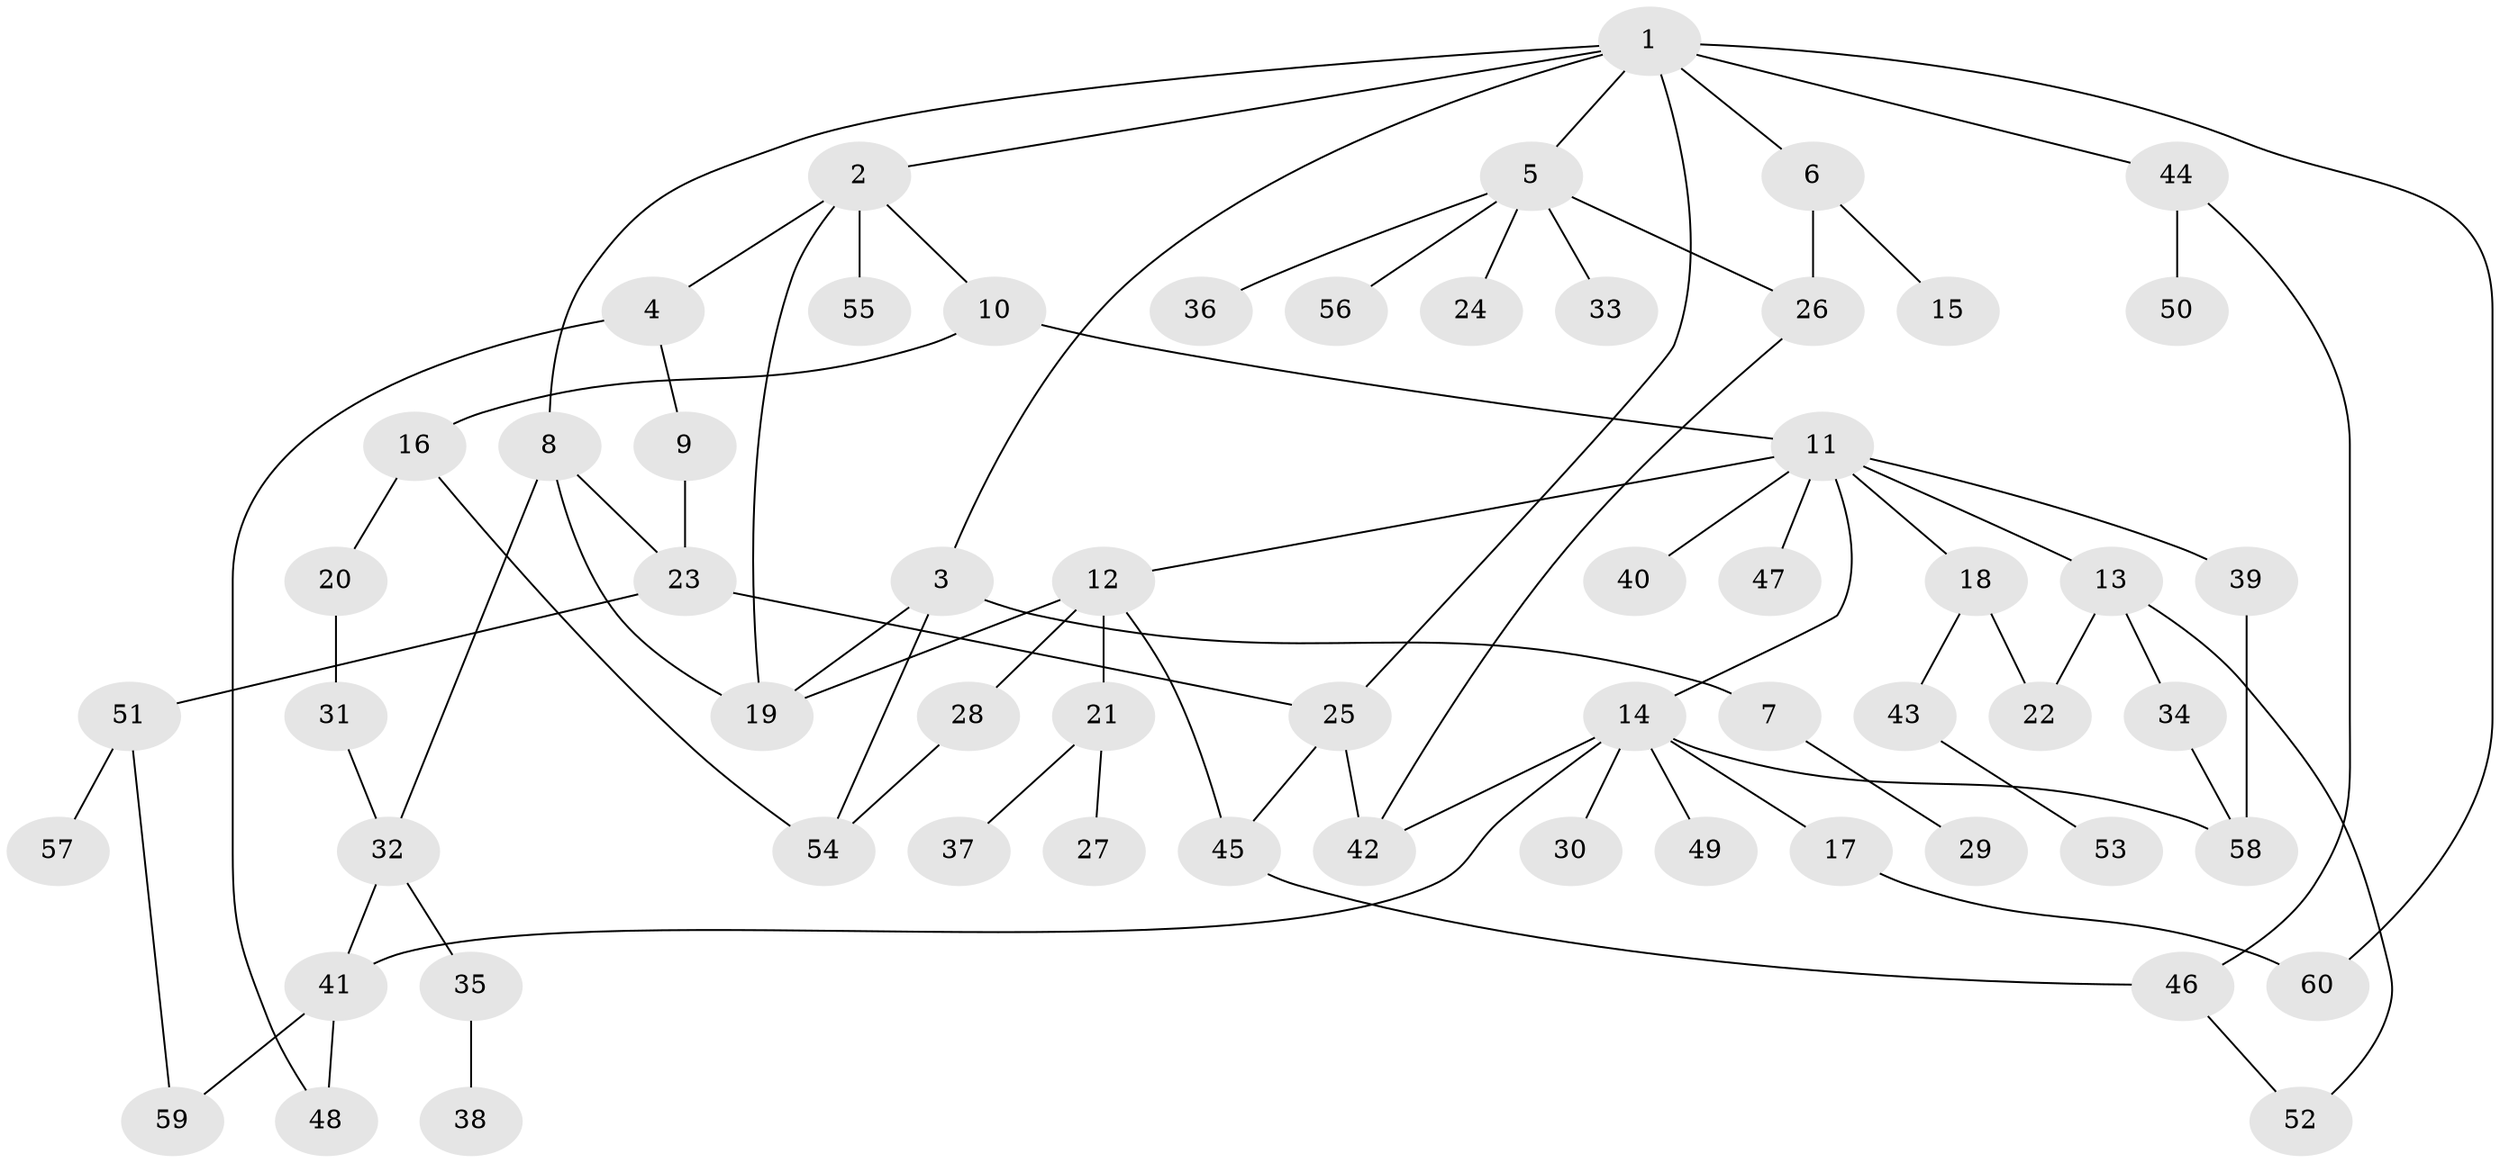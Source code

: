 // coarse degree distribution, {4: 0.16279069767441862, 2: 0.11627906976744186, 3: 0.2558139534883721, 1: 0.32558139534883723, 7: 0.06976744186046512, 5: 0.046511627906976744, 10: 0.023255813953488372}
// Generated by graph-tools (version 1.1) at 2025/36/03/04/25 23:36:05]
// undirected, 60 vertices, 80 edges
graph export_dot {
  node [color=gray90,style=filled];
  1;
  2;
  3;
  4;
  5;
  6;
  7;
  8;
  9;
  10;
  11;
  12;
  13;
  14;
  15;
  16;
  17;
  18;
  19;
  20;
  21;
  22;
  23;
  24;
  25;
  26;
  27;
  28;
  29;
  30;
  31;
  32;
  33;
  34;
  35;
  36;
  37;
  38;
  39;
  40;
  41;
  42;
  43;
  44;
  45;
  46;
  47;
  48;
  49;
  50;
  51;
  52;
  53;
  54;
  55;
  56;
  57;
  58;
  59;
  60;
  1 -- 2;
  1 -- 3;
  1 -- 5;
  1 -- 6;
  1 -- 8;
  1 -- 25;
  1 -- 44;
  1 -- 60;
  2 -- 4;
  2 -- 10;
  2 -- 55;
  2 -- 19;
  3 -- 7;
  3 -- 54;
  3 -- 19;
  4 -- 9;
  4 -- 48;
  5 -- 24;
  5 -- 33;
  5 -- 36;
  5 -- 56;
  5 -- 26;
  6 -- 15;
  6 -- 26;
  7 -- 29;
  8 -- 19;
  8 -- 23;
  8 -- 32;
  9 -- 23;
  10 -- 11;
  10 -- 16;
  11 -- 12;
  11 -- 13;
  11 -- 14;
  11 -- 18;
  11 -- 39;
  11 -- 40;
  11 -- 47;
  12 -- 21;
  12 -- 28;
  12 -- 45;
  12 -- 19;
  13 -- 34;
  13 -- 22;
  13 -- 52;
  14 -- 17;
  14 -- 30;
  14 -- 42;
  14 -- 49;
  14 -- 58;
  14 -- 41;
  16 -- 20;
  16 -- 54;
  17 -- 60;
  18 -- 22;
  18 -- 43;
  20 -- 31;
  21 -- 27;
  21 -- 37;
  23 -- 51;
  23 -- 25;
  25 -- 45;
  25 -- 42;
  26 -- 42;
  28 -- 54;
  31 -- 32;
  32 -- 35;
  32 -- 41;
  34 -- 58;
  35 -- 38;
  39 -- 58;
  41 -- 48;
  41 -- 59;
  43 -- 53;
  44 -- 46;
  44 -- 50;
  45 -- 46;
  46 -- 52;
  51 -- 57;
  51 -- 59;
}
